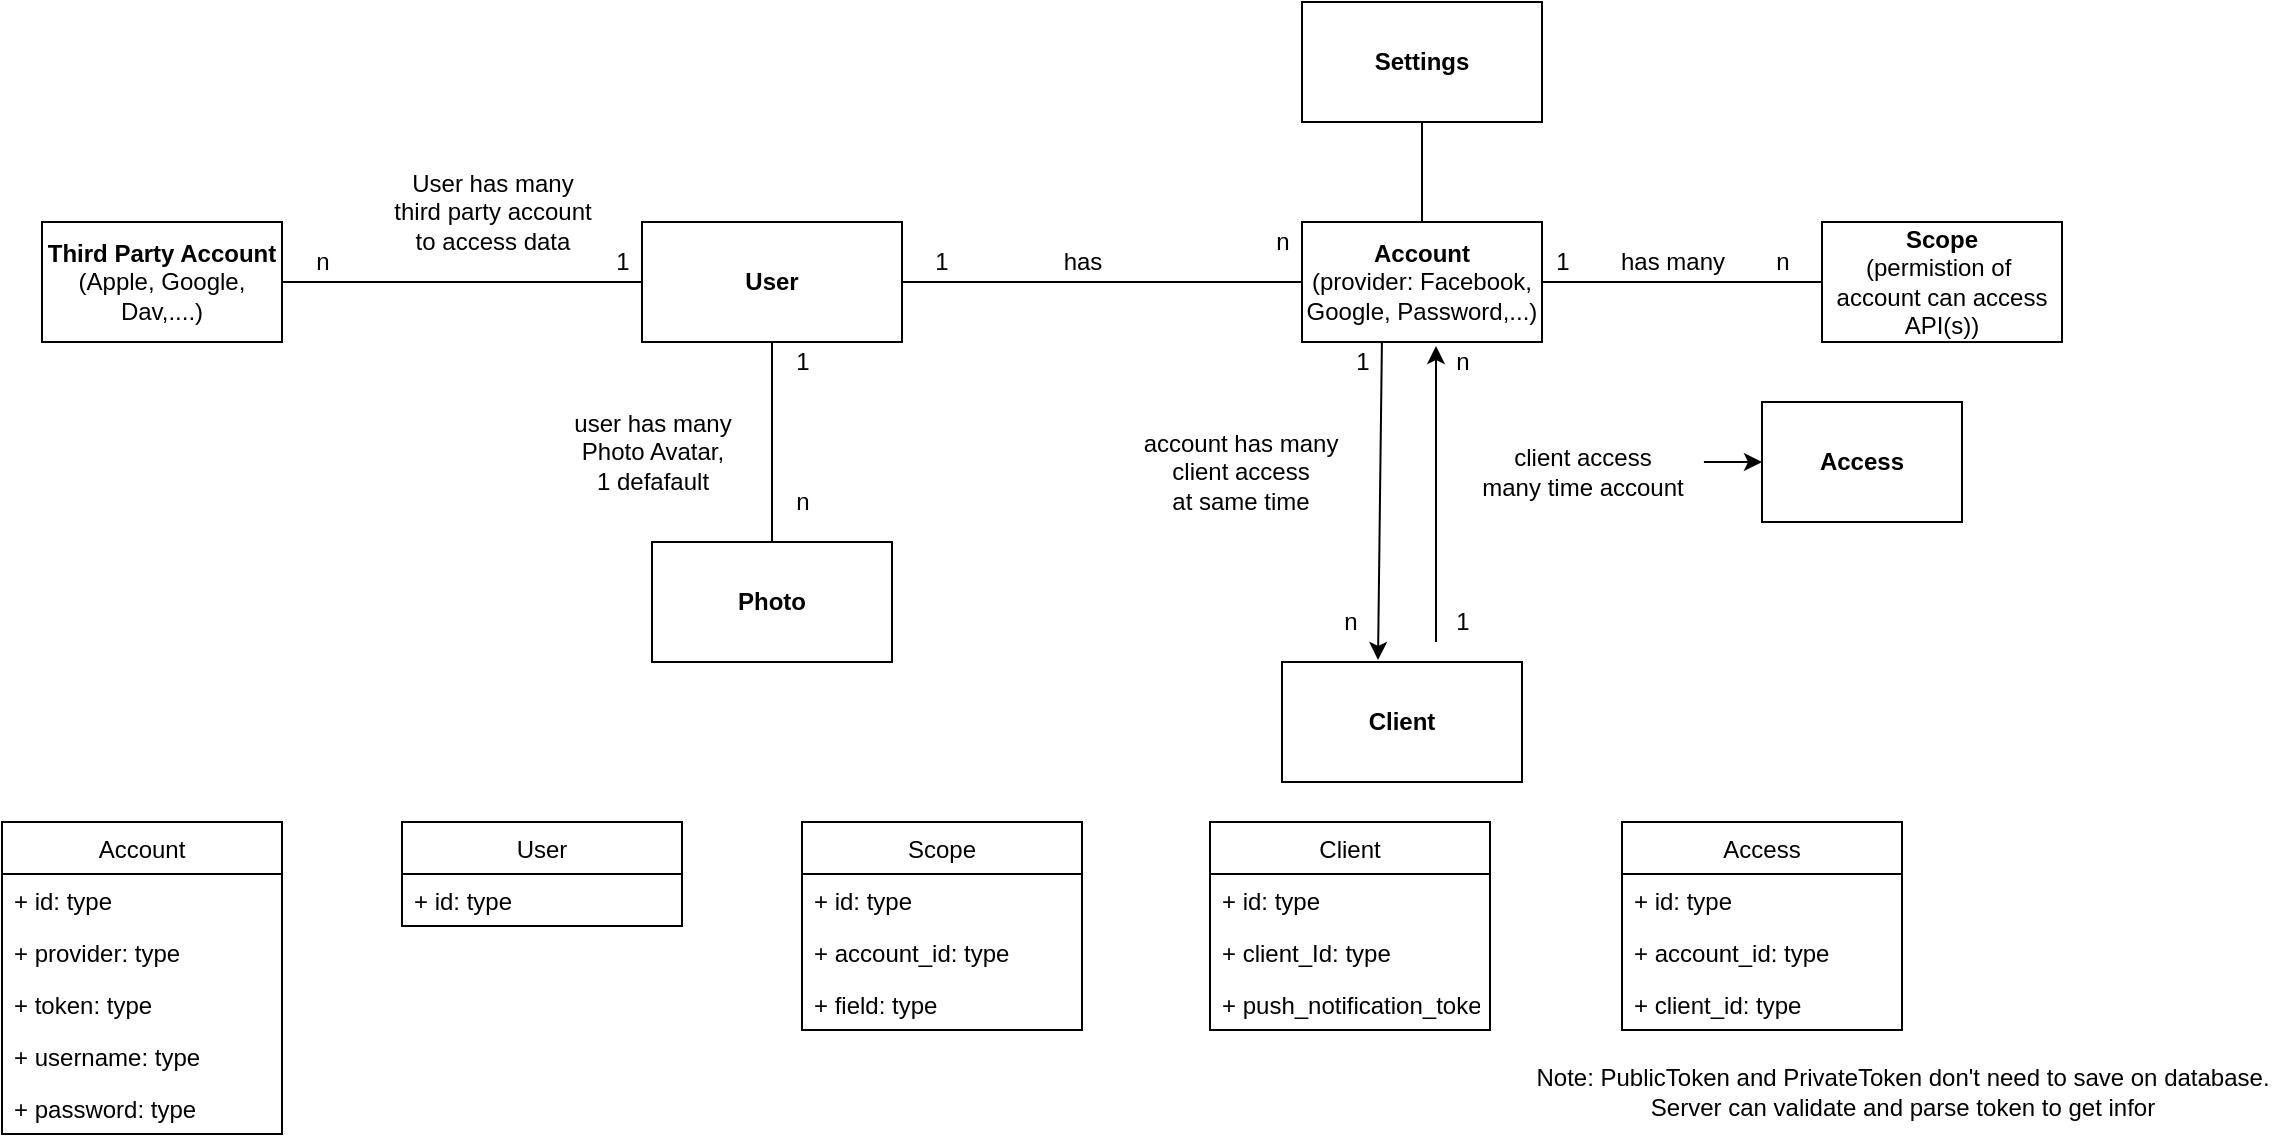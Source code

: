 <mxfile version="14.5.1" type="github"><diagram id="_T1tT64jIB99ebHlCavc" name="Page-1"><mxGraphModel dx="2253" dy="1963" grid="1" gridSize="10" guides="1" tooltips="1" connect="1" arrows="1" fold="1" page="1" pageScale="1" pageWidth="827" pageHeight="1169" math="0" shadow="0"><root><mxCell id="0"/><mxCell id="1" parent="0"/><mxCell id="rkbY2PcGUg7K3WNOYg2x-1" value="&lt;b&gt;User&lt;/b&gt;" style="rounded=0;whiteSpace=wrap;html=1;" vertex="1" parent="1"><mxGeometry x="60" y="80" width="130" height="60" as="geometry"/></mxCell><mxCell id="rkbY2PcGUg7K3WNOYg2x-2" value="&lt;b&gt;Account&lt;/b&gt;&lt;br&gt;(provider: Facebook, Google, Password,...)" style="rounded=0;whiteSpace=wrap;html=1;" vertex="1" parent="1"><mxGeometry x="390" y="80" width="120" height="60" as="geometry"/></mxCell><mxCell id="rkbY2PcGUg7K3WNOYg2x-4" value="1" style="text;html=1;strokeColor=none;fillColor=none;align=center;verticalAlign=middle;whiteSpace=wrap;rounded=0;" vertex="1" parent="1"><mxGeometry x="190" y="90" width="40" height="20" as="geometry"/></mxCell><mxCell id="rkbY2PcGUg7K3WNOYg2x-5" value="n" style="text;html=1;align=center;verticalAlign=middle;resizable=0;points=[];autosize=1;" vertex="1" parent="1"><mxGeometry x="370" y="80" width="20" height="20" as="geometry"/></mxCell><mxCell id="rkbY2PcGUg7K3WNOYg2x-6" value="has" style="text;html=1;align=center;verticalAlign=middle;resizable=0;points=[];autosize=1;" vertex="1" parent="1"><mxGeometry x="265" y="90" width="30" height="20" as="geometry"/></mxCell><mxCell id="rkbY2PcGUg7K3WNOYg2x-7" value="&lt;b&gt;Client&lt;/b&gt;" style="rounded=0;whiteSpace=wrap;html=1;" vertex="1" parent="1"><mxGeometry x="380" y="300" width="120" height="60" as="geometry"/></mxCell><mxCell id="rkbY2PcGUg7K3WNOYg2x-22" style="edgeStyle=orthogonalEdgeStyle;rounded=0;orthogonalLoop=1;jettySize=auto;html=1;entryX=0;entryY=0.5;entryDx=0;entryDy=0;exitX=1.008;exitY=0.333;exitDx=0;exitDy=0;exitPerimeter=0;" edge="1" parent="1" source="rkbY2PcGUg7K3WNOYg2x-9" target="rkbY2PcGUg7K3WNOYg2x-16"><mxGeometry relative="1" as="geometry"><mxPoint x="620" y="180" as="targetPoint"/></mxGeometry></mxCell><mxCell id="rkbY2PcGUg7K3WNOYg2x-9" value="client access &lt;br&gt;many time account" style="text;html=1;align=center;verticalAlign=middle;resizable=0;points=[];autosize=1;" vertex="1" parent="1"><mxGeometry x="470" y="190" width="120" height="30" as="geometry"/></mxCell><mxCell id="rkbY2PcGUg7K3WNOYg2x-12" value="" style="endArrow=none;html=1;exitX=0;exitY=1;exitDx=0;exitDy=0;entryX=0;entryY=0.5;entryDx=0;entryDy=0;" edge="1" parent="1" source="rkbY2PcGUg7K3WNOYg2x-4" target="rkbY2PcGUg7K3WNOYg2x-2"><mxGeometry width="50" height="50" relative="1" as="geometry"><mxPoint x="390" y="410" as="sourcePoint"/><mxPoint x="440" y="360" as="targetPoint"/></mxGeometry></mxCell><mxCell id="rkbY2PcGUg7K3WNOYg2x-13" value="n" style="text;html=1;align=center;verticalAlign=middle;resizable=0;points=[];autosize=1;" vertex="1" parent="1"><mxGeometry x="460" y="140" width="20" height="20" as="geometry"/></mxCell><mxCell id="rkbY2PcGUg7K3WNOYg2x-14" value="1" style="text;html=1;align=center;verticalAlign=middle;resizable=0;points=[];autosize=1;" vertex="1" parent="1"><mxGeometry x="460" y="270" width="20" height="20" as="geometry"/></mxCell><mxCell id="rkbY2PcGUg7K3WNOYg2x-16" value="&lt;b&gt;Access&lt;/b&gt;" style="rounded=0;whiteSpace=wrap;html=1;" vertex="1" parent="1"><mxGeometry x="620" y="170" width="100" height="60" as="geometry"/></mxCell><mxCell id="rkbY2PcGUg7K3WNOYg2x-17" value="&lt;b&gt;Scope&lt;/b&gt;&lt;br&gt;(permistion of&amp;nbsp; account can access API(s))" style="rounded=0;whiteSpace=wrap;html=1;" vertex="1" parent="1"><mxGeometry x="650" y="80" width="120" height="60" as="geometry"/></mxCell><mxCell id="rkbY2PcGUg7K3WNOYg2x-18" value="" style="endArrow=none;html=1;entryX=0;entryY=0.5;entryDx=0;entryDy=0;exitX=1;exitY=0.5;exitDx=0;exitDy=0;" edge="1" parent="1" source="rkbY2PcGUg7K3WNOYg2x-2" target="rkbY2PcGUg7K3WNOYg2x-17"><mxGeometry width="50" height="50" relative="1" as="geometry"><mxPoint x="390" y="410" as="sourcePoint"/><mxPoint x="440" y="360" as="targetPoint"/></mxGeometry></mxCell><mxCell id="rkbY2PcGUg7K3WNOYg2x-19" value="1" style="text;html=1;align=center;verticalAlign=middle;resizable=0;points=[];autosize=1;" vertex="1" parent="1"><mxGeometry x="510" y="90" width="20" height="20" as="geometry"/></mxCell><mxCell id="rkbY2PcGUg7K3WNOYg2x-20" value="n" style="text;html=1;align=center;verticalAlign=middle;resizable=0;points=[];autosize=1;" vertex="1" parent="1"><mxGeometry x="620" y="90" width="20" height="20" as="geometry"/></mxCell><mxCell id="rkbY2PcGUg7K3WNOYg2x-21" value="has many" style="text;html=1;align=center;verticalAlign=middle;resizable=0;points=[];autosize=1;" vertex="1" parent="1"><mxGeometry x="540" y="90" width="70" height="20" as="geometry"/></mxCell><mxCell id="rkbY2PcGUg7K3WNOYg2x-24" value="" style="endArrow=classic;html=1;exitX=0.333;exitY=1;exitDx=0;exitDy=0;exitPerimeter=0;entryX=0.4;entryY=-0.017;entryDx=0;entryDy=0;entryPerimeter=0;" edge="1" parent="1" source="rkbY2PcGUg7K3WNOYg2x-2" target="rkbY2PcGUg7K3WNOYg2x-7"><mxGeometry width="50" height="50" relative="1" as="geometry"><mxPoint x="430" y="150" as="sourcePoint"/><mxPoint x="432" y="239" as="targetPoint"/></mxGeometry></mxCell><mxCell id="rkbY2PcGUg7K3WNOYg2x-25" value="" style="endArrow=classic;html=1;entryX=-0.15;entryY=0.1;entryDx=0;entryDy=0;entryPerimeter=0;" edge="1" parent="1" target="rkbY2PcGUg7K3WNOYg2x-13"><mxGeometry width="50" height="50" relative="1" as="geometry"><mxPoint x="457" y="290" as="sourcePoint"/><mxPoint x="440" y="350" as="targetPoint"/></mxGeometry></mxCell><mxCell id="rkbY2PcGUg7K3WNOYg2x-26" value="1" style="text;html=1;align=center;verticalAlign=middle;resizable=0;points=[];autosize=1;" vertex="1" parent="1"><mxGeometry x="410" y="140" width="20" height="20" as="geometry"/></mxCell><mxCell id="rkbY2PcGUg7K3WNOYg2x-27" value="n" style="text;html=1;align=center;verticalAlign=middle;resizable=0;points=[];autosize=1;" vertex="1" parent="1"><mxGeometry x="404" y="270" width="20" height="20" as="geometry"/></mxCell><mxCell id="rkbY2PcGUg7K3WNOYg2x-28" value="account has many &lt;br&gt;client access &lt;br&gt;at same time" style="text;html=1;align=center;verticalAlign=middle;resizable=0;points=[];autosize=1;" vertex="1" parent="1"><mxGeometry x="304" y="180" width="110" height="50" as="geometry"/></mxCell><mxCell id="rkbY2PcGUg7K3WNOYg2x-30" value="&lt;b&gt;Photo&lt;/b&gt;" style="rounded=0;whiteSpace=wrap;html=1;" vertex="1" parent="1"><mxGeometry x="65" y="240" width="120" height="60" as="geometry"/></mxCell><mxCell id="rkbY2PcGUg7K3WNOYg2x-31" value="" style="endArrow=none;html=1;exitX=0.5;exitY=1;exitDx=0;exitDy=0;" edge="1" parent="1" source="rkbY2PcGUg7K3WNOYg2x-1" target="rkbY2PcGUg7K3WNOYg2x-30"><mxGeometry width="50" height="50" relative="1" as="geometry"><mxPoint x="390" y="400" as="sourcePoint"/><mxPoint x="440" y="350" as="targetPoint"/></mxGeometry></mxCell><mxCell id="rkbY2PcGUg7K3WNOYg2x-32" value="user has many &lt;br&gt;Photo Avatar, &lt;br&gt;1 defafault" style="text;html=1;align=center;verticalAlign=middle;resizable=0;points=[];autosize=1;" vertex="1" parent="1"><mxGeometry x="20" y="170" width="90" height="50" as="geometry"/></mxCell><mxCell id="rkbY2PcGUg7K3WNOYg2x-33" value="1" style="text;html=1;align=center;verticalAlign=middle;resizable=0;points=[];autosize=1;" vertex="1" parent="1"><mxGeometry x="130" y="140" width="20" height="20" as="geometry"/></mxCell><mxCell id="rkbY2PcGUg7K3WNOYg2x-34" value="n" style="text;html=1;align=center;verticalAlign=middle;resizable=0;points=[];autosize=1;" vertex="1" parent="1"><mxGeometry x="130" y="210" width="20" height="20" as="geometry"/></mxCell><mxCell id="rkbY2PcGUg7K3WNOYg2x-37" value="&lt;b&gt;Third Party Account&lt;/b&gt;&lt;br&gt;(Apple, Google, Dav,....)" style="rounded=0;whiteSpace=wrap;html=1;" vertex="1" parent="1"><mxGeometry x="-240" y="80" width="120" height="60" as="geometry"/></mxCell><mxCell id="rkbY2PcGUg7K3WNOYg2x-38" value="&lt;b&gt;Settings&lt;/b&gt;" style="rounded=0;whiteSpace=wrap;html=1;" vertex="1" parent="1"><mxGeometry x="390" y="-30" width="120" height="60" as="geometry"/></mxCell><mxCell id="rkbY2PcGUg7K3WNOYg2x-39" value="" style="endArrow=none;html=1;entryX=0.5;entryY=1;entryDx=0;entryDy=0;exitX=0.5;exitY=0;exitDx=0;exitDy=0;" edge="1" parent="1" source="rkbY2PcGUg7K3WNOYg2x-2" target="rkbY2PcGUg7K3WNOYg2x-38"><mxGeometry width="50" height="50" relative="1" as="geometry"><mxPoint x="390" y="400" as="sourcePoint"/><mxPoint x="440" y="350" as="targetPoint"/></mxGeometry></mxCell><mxCell id="rkbY2PcGUg7K3WNOYg2x-40" value="" style="endArrow=none;html=1;exitX=1;exitY=0.5;exitDx=0;exitDy=0;entryX=0;entryY=0.5;entryDx=0;entryDy=0;" edge="1" parent="1" source="rkbY2PcGUg7K3WNOYg2x-37" target="rkbY2PcGUg7K3WNOYg2x-1"><mxGeometry width="50" height="50" relative="1" as="geometry"><mxPoint x="390" y="400" as="sourcePoint"/><mxPoint x="440" y="350" as="targetPoint"/></mxGeometry></mxCell><mxCell id="rkbY2PcGUg7K3WNOYg2x-41" value="1" style="text;html=1;align=center;verticalAlign=middle;resizable=0;points=[];autosize=1;" vertex="1" parent="1"><mxGeometry x="40" y="90" width="20" height="20" as="geometry"/></mxCell><mxCell id="rkbY2PcGUg7K3WNOYg2x-42" value="n" style="text;html=1;align=center;verticalAlign=middle;resizable=0;points=[];autosize=1;" vertex="1" parent="1"><mxGeometry x="-110" y="90" width="20" height="20" as="geometry"/></mxCell><mxCell id="rkbY2PcGUg7K3WNOYg2x-43" value="User has many &lt;br&gt;third party account &lt;br&gt;to access data" style="text;html=1;align=center;verticalAlign=middle;resizable=0;points=[];autosize=1;" vertex="1" parent="1"><mxGeometry x="-70" y="50" width="110" height="50" as="geometry"/></mxCell><mxCell id="rkbY2PcGUg7K3WNOYg2x-45" value="Account" style="swimlane;fontStyle=0;childLayout=stackLayout;horizontal=1;startSize=26;fillColor=none;horizontalStack=0;resizeParent=1;resizeParentMax=0;resizeLast=0;collapsible=1;marginBottom=0;" vertex="1" parent="1"><mxGeometry x="-260" y="380" width="140" height="156" as="geometry"><mxRectangle x="-260" y="380" width="80" height="26" as="alternateBounds"/></mxGeometry></mxCell><mxCell id="rkbY2PcGUg7K3WNOYg2x-50" value="+ id: type" style="text;strokeColor=none;fillColor=none;align=left;verticalAlign=top;spacingLeft=4;spacingRight=4;overflow=hidden;rotatable=0;points=[[0,0.5],[1,0.5]];portConstraint=eastwest;" vertex="1" parent="rkbY2PcGUg7K3WNOYg2x-45"><mxGeometry y="26" width="140" height="26" as="geometry"/></mxCell><mxCell id="rkbY2PcGUg7K3WNOYg2x-46" value="+ provider: type" style="text;strokeColor=none;fillColor=none;align=left;verticalAlign=top;spacingLeft=4;spacingRight=4;overflow=hidden;rotatable=0;points=[[0,0.5],[1,0.5]];portConstraint=eastwest;" vertex="1" parent="rkbY2PcGUg7K3WNOYg2x-45"><mxGeometry y="52" width="140" height="26" as="geometry"/></mxCell><mxCell id="rkbY2PcGUg7K3WNOYg2x-47" value="+ token: type" style="text;strokeColor=none;fillColor=none;align=left;verticalAlign=top;spacingLeft=4;spacingRight=4;overflow=hidden;rotatable=0;points=[[0,0.5],[1,0.5]];portConstraint=eastwest;" vertex="1" parent="rkbY2PcGUg7K3WNOYg2x-45"><mxGeometry y="78" width="140" height="26" as="geometry"/></mxCell><mxCell id="rkbY2PcGUg7K3WNOYg2x-48" value="+ username: type" style="text;strokeColor=none;fillColor=none;align=left;verticalAlign=top;spacingLeft=4;spacingRight=4;overflow=hidden;rotatable=0;points=[[0,0.5],[1,0.5]];portConstraint=eastwest;" vertex="1" parent="rkbY2PcGUg7K3WNOYg2x-45"><mxGeometry y="104" width="140" height="26" as="geometry"/></mxCell><mxCell id="rkbY2PcGUg7K3WNOYg2x-49" value="+ password: type" style="text;strokeColor=none;fillColor=none;align=left;verticalAlign=top;spacingLeft=4;spacingRight=4;overflow=hidden;rotatable=0;points=[[0,0.5],[1,0.5]];portConstraint=eastwest;" vertex="1" parent="rkbY2PcGUg7K3WNOYg2x-45"><mxGeometry y="130" width="140" height="26" as="geometry"/></mxCell><mxCell id="rkbY2PcGUg7K3WNOYg2x-55" value="User" style="swimlane;fontStyle=0;childLayout=stackLayout;horizontal=1;startSize=26;fillColor=none;horizontalStack=0;resizeParent=1;resizeParentMax=0;resizeLast=0;collapsible=1;marginBottom=0;" vertex="1" parent="1"><mxGeometry x="-60" y="380" width="140" height="52" as="geometry"/></mxCell><mxCell id="rkbY2PcGUg7K3WNOYg2x-56" value="+ id: type" style="text;strokeColor=none;fillColor=none;align=left;verticalAlign=top;spacingLeft=4;spacingRight=4;overflow=hidden;rotatable=0;points=[[0,0.5],[1,0.5]];portConstraint=eastwest;" vertex="1" parent="rkbY2PcGUg7K3WNOYg2x-55"><mxGeometry y="26" width="140" height="26" as="geometry"/></mxCell><mxCell id="rkbY2PcGUg7K3WNOYg2x-59" value="Scope" style="swimlane;fontStyle=0;childLayout=stackLayout;horizontal=1;startSize=26;fillColor=none;horizontalStack=0;resizeParent=1;resizeParentMax=0;resizeLast=0;collapsible=1;marginBottom=0;" vertex="1" parent="1"><mxGeometry x="140" y="380" width="140" height="104" as="geometry"/></mxCell><mxCell id="rkbY2PcGUg7K3WNOYg2x-60" value="+ id: type" style="text;strokeColor=none;fillColor=none;align=left;verticalAlign=top;spacingLeft=4;spacingRight=4;overflow=hidden;rotatable=0;points=[[0,0.5],[1,0.5]];portConstraint=eastwest;" vertex="1" parent="rkbY2PcGUg7K3WNOYg2x-59"><mxGeometry y="26" width="140" height="26" as="geometry"/></mxCell><mxCell id="rkbY2PcGUg7K3WNOYg2x-61" value="+ account_id: type" style="text;strokeColor=none;fillColor=none;align=left;verticalAlign=top;spacingLeft=4;spacingRight=4;overflow=hidden;rotatable=0;points=[[0,0.5],[1,0.5]];portConstraint=eastwest;" vertex="1" parent="rkbY2PcGUg7K3WNOYg2x-59"><mxGeometry y="52" width="140" height="26" as="geometry"/></mxCell><mxCell id="rkbY2PcGUg7K3WNOYg2x-62" value="+ field: type" style="text;strokeColor=none;fillColor=none;align=left;verticalAlign=top;spacingLeft=4;spacingRight=4;overflow=hidden;rotatable=0;points=[[0,0.5],[1,0.5]];portConstraint=eastwest;" vertex="1" parent="rkbY2PcGUg7K3WNOYg2x-59"><mxGeometry y="78" width="140" height="26" as="geometry"/></mxCell><mxCell id="rkbY2PcGUg7K3WNOYg2x-63" value="Client" style="swimlane;fontStyle=0;childLayout=stackLayout;horizontal=1;startSize=26;fillColor=none;horizontalStack=0;resizeParent=1;resizeParentMax=0;resizeLast=0;collapsible=1;marginBottom=0;" vertex="1" parent="1"><mxGeometry x="344" y="380" width="140" height="104" as="geometry"/></mxCell><mxCell id="rkbY2PcGUg7K3WNOYg2x-64" value="+ id: type" style="text;strokeColor=none;fillColor=none;align=left;verticalAlign=top;spacingLeft=4;spacingRight=4;overflow=hidden;rotatable=0;points=[[0,0.5],[1,0.5]];portConstraint=eastwest;" vertex="1" parent="rkbY2PcGUg7K3WNOYg2x-63"><mxGeometry y="26" width="140" height="26" as="geometry"/></mxCell><mxCell id="rkbY2PcGUg7K3WNOYg2x-65" value="+ client_Id: type" style="text;strokeColor=none;fillColor=none;align=left;verticalAlign=top;spacingLeft=4;spacingRight=4;overflow=hidden;rotatable=0;points=[[0,0.5],[1,0.5]];portConstraint=eastwest;" vertex="1" parent="rkbY2PcGUg7K3WNOYg2x-63"><mxGeometry y="52" width="140" height="26" as="geometry"/></mxCell><mxCell id="rkbY2PcGUg7K3WNOYg2x-66" value="+ push_notification_token: type" style="text;strokeColor=none;fillColor=none;align=left;verticalAlign=top;spacingLeft=4;spacingRight=4;overflow=hidden;rotatable=0;points=[[0,0.5],[1,0.5]];portConstraint=eastwest;" vertex="1" parent="rkbY2PcGUg7K3WNOYg2x-63"><mxGeometry y="78" width="140" height="26" as="geometry"/></mxCell><mxCell id="rkbY2PcGUg7K3WNOYg2x-67" value="Access" style="swimlane;fontStyle=0;childLayout=stackLayout;horizontal=1;startSize=26;fillColor=none;horizontalStack=0;resizeParent=1;resizeParentMax=0;resizeLast=0;collapsible=1;marginBottom=0;" vertex="1" parent="1"><mxGeometry x="550" y="380" width="140" height="104" as="geometry"/></mxCell><mxCell id="rkbY2PcGUg7K3WNOYg2x-68" value="+ id: type" style="text;strokeColor=none;fillColor=none;align=left;verticalAlign=top;spacingLeft=4;spacingRight=4;overflow=hidden;rotatable=0;points=[[0,0.5],[1,0.5]];portConstraint=eastwest;" vertex="1" parent="rkbY2PcGUg7K3WNOYg2x-67"><mxGeometry y="26" width="140" height="26" as="geometry"/></mxCell><mxCell id="rkbY2PcGUg7K3WNOYg2x-69" value="+ account_id: type" style="text;strokeColor=none;fillColor=none;align=left;verticalAlign=top;spacingLeft=4;spacingRight=4;overflow=hidden;rotatable=0;points=[[0,0.5],[1,0.5]];portConstraint=eastwest;" vertex="1" parent="rkbY2PcGUg7K3WNOYg2x-67"><mxGeometry y="52" width="140" height="26" as="geometry"/></mxCell><mxCell id="rkbY2PcGUg7K3WNOYg2x-70" value="+ client_id: type" style="text;strokeColor=none;fillColor=none;align=left;verticalAlign=top;spacingLeft=4;spacingRight=4;overflow=hidden;rotatable=0;points=[[0,0.5],[1,0.5]];portConstraint=eastwest;" vertex="1" parent="rkbY2PcGUg7K3WNOYg2x-67"><mxGeometry y="78" width="140" height="26" as="geometry"/></mxCell><mxCell id="rkbY2PcGUg7K3WNOYg2x-72" value="Note: PublicToken and PrivateToken don't need to save on database. &lt;br&gt;Server can validate and parse token to get infor" style="text;html=1;align=center;verticalAlign=middle;resizable=0;points=[];autosize=1;" vertex="1" parent="1"><mxGeometry x="500" y="500" width="380" height="30" as="geometry"/></mxCell></root></mxGraphModel></diagram></mxfile>
